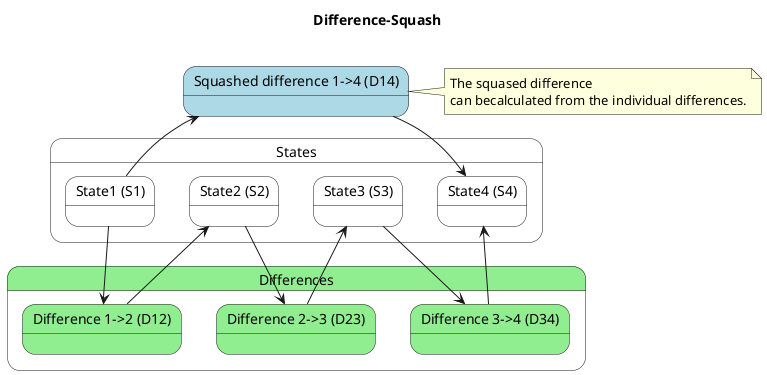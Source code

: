 @startuml
title Difference-Squash\n

'States
state States #white {
  state "State4 (S4)" as S4 #white
  state "State3 (S3)" as S3 #white
  state "State2 (S2)" as S2 #white
  state "State1 (S1)" as S1 #white
}

state Differences #lightgreen {
  state "Difference 3->4 (D34)" as D34 #lightgreen
  state "Difference 2->3 (D23)" as D23 #lightgreen
  state "Difference 1->2 (D12)" as D12 #lightgreen
}

state "Squashed difference 1->4 (D14)" as D14 #lightblue
note right of D14
The squased difference
can becalculated from the individual differences.
end note

'Edges
S3 --> D34
S2 --> D23
S1 --> D12
D34 --> S4
D23 --> S3
D12 --> S2

S1 --> D14
D14 --> S4
@enduml